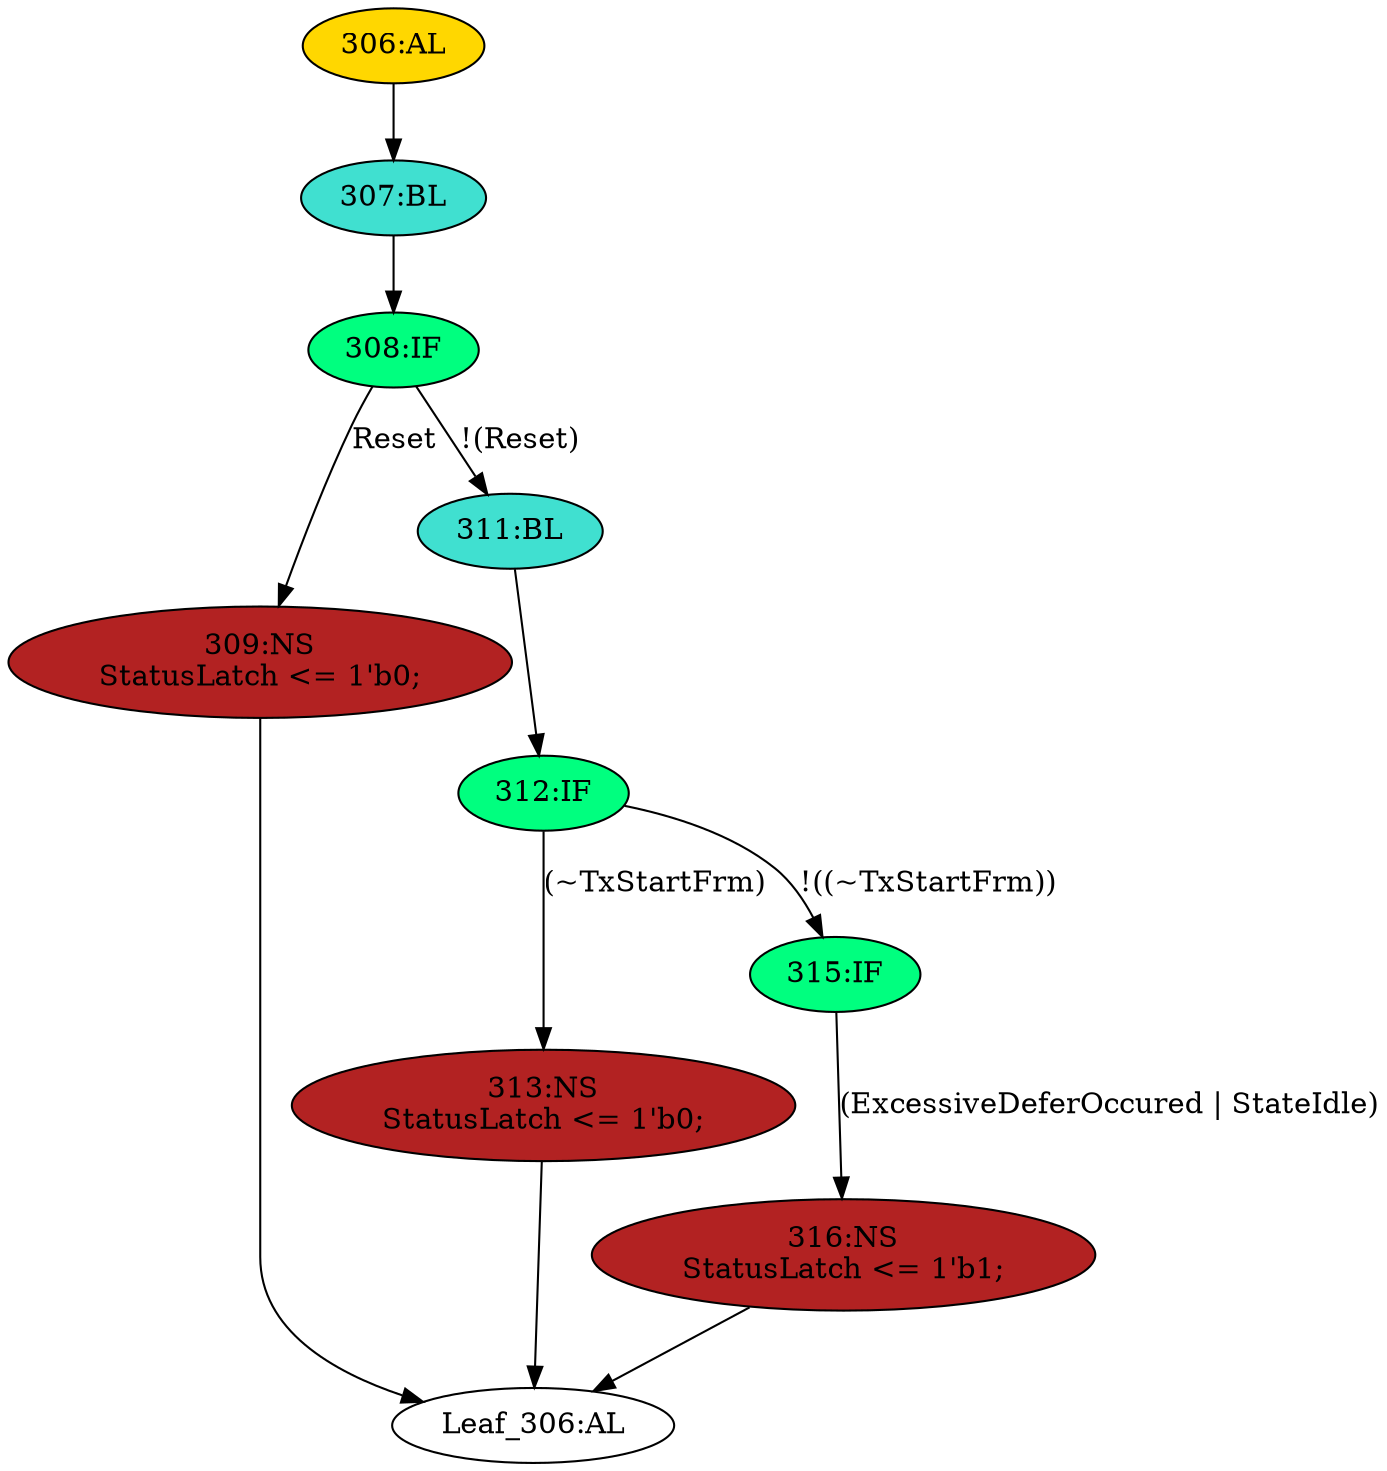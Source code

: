strict digraph "" {
	node [label="\N"];
	"307:BL"	 [ast="<pyverilog.vparser.ast.Block object at 0x7ff826da2250>",
		fillcolor=turquoise,
		label="307:BL",
		statements="[]",
		style=filled,
		typ=Block];
	"308:IF"	 [ast="<pyverilog.vparser.ast.IfStatement object at 0x7ff826da2290>",
		fillcolor=springgreen,
		label="308:IF",
		statements="[]",
		style=filled,
		typ=IfStatement];
	"307:BL" -> "308:IF"	 [cond="[]",
		lineno=None];
	"309:NS"	 [ast="<pyverilog.vparser.ast.NonblockingSubstitution object at 0x7ff8277fda10>",
		fillcolor=firebrick,
		label="309:NS
StatusLatch <= 1'b0;",
		statements="[<pyverilog.vparser.ast.NonblockingSubstitution object at 0x7ff8277fda10>]",
		style=filled,
		typ=NonblockingSubstitution];
	"Leaf_306:AL"	 [def_var="['StatusLatch']",
		label="Leaf_306:AL"];
	"309:NS" -> "Leaf_306:AL"	 [cond="[]",
		lineno=None];
	"306:AL"	 [ast="<pyverilog.vparser.ast.Always object at 0x7ff8277fd510>",
		clk_sens=False,
		fillcolor=gold,
		label="306:AL",
		sens="['MTxClk', 'Reset']",
		statements="[]",
		style=filled,
		typ=Always,
		use_var="['Reset', 'StateIdle', 'TxStartFrm', 'ExcessiveDeferOccured']"];
	"306:AL" -> "307:BL"	 [cond="[]",
		lineno=None];
	"311:BL"	 [ast="<pyverilog.vparser.ast.Block object at 0x7ff826da2310>",
		fillcolor=turquoise,
		label="311:BL",
		statements="[]",
		style=filled,
		typ=Block];
	"312:IF"	 [ast="<pyverilog.vparser.ast.IfStatement object at 0x7ff826da2350>",
		fillcolor=springgreen,
		label="312:IF",
		statements="[]",
		style=filled,
		typ=IfStatement];
	"311:BL" -> "312:IF"	 [cond="[]",
		lineno=None];
	"313:NS"	 [ast="<pyverilog.vparser.ast.NonblockingSubstitution object at 0x7ff8277fd790>",
		fillcolor=firebrick,
		label="313:NS
StatusLatch <= 1'b0;",
		statements="[<pyverilog.vparser.ast.NonblockingSubstitution object at 0x7ff8277fd790>]",
		style=filled,
		typ=NonblockingSubstitution];
	"312:IF" -> "313:NS"	 [cond="['TxStartFrm']",
		label="(~TxStartFrm)",
		lineno=312];
	"315:IF"	 [ast="<pyverilog.vparser.ast.IfStatement object at 0x7ff826da2390>",
		fillcolor=springgreen,
		label="315:IF",
		statements="[]",
		style=filled,
		typ=IfStatement];
	"312:IF" -> "315:IF"	 [cond="['TxStartFrm']",
		label="!((~TxStartFrm))",
		lineno=312];
	"308:IF" -> "309:NS"	 [cond="['Reset']",
		label=Reset,
		lineno=308];
	"308:IF" -> "311:BL"	 [cond="['Reset']",
		label="!(Reset)",
		lineno=308];
	"313:NS" -> "Leaf_306:AL"	 [cond="[]",
		lineno=None];
	"316:NS"	 [ast="<pyverilog.vparser.ast.NonblockingSubstitution object at 0x7ff826da2410>",
		fillcolor=firebrick,
		label="316:NS
StatusLatch <= 1'b1;",
		statements="[<pyverilog.vparser.ast.NonblockingSubstitution object at 0x7ff826da2410>]",
		style=filled,
		typ=NonblockingSubstitution];
	"315:IF" -> "316:NS"	 [cond="['ExcessiveDeferOccured', 'StateIdle']",
		label="(ExcessiveDeferOccured | StateIdle)",
		lineno=315];
	"316:NS" -> "Leaf_306:AL"	 [cond="[]",
		lineno=None];
}
